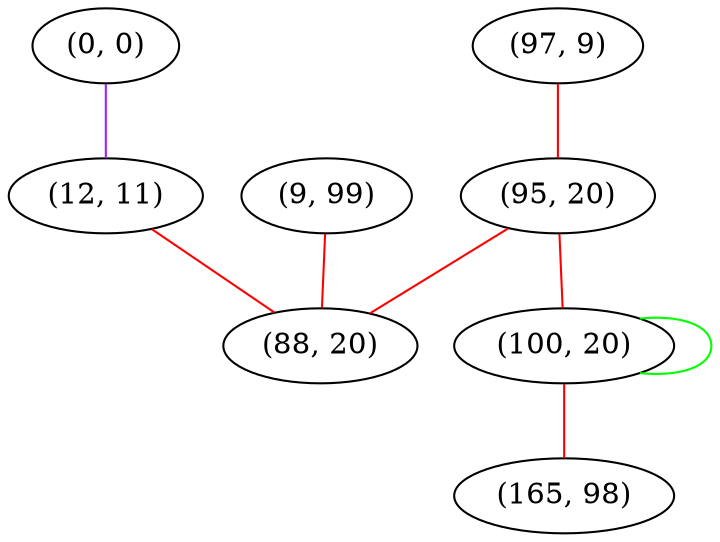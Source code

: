 graph "" {
"(0, 0)";
"(9, 99)";
"(97, 9)";
"(12, 11)";
"(95, 20)";
"(100, 20)";
"(165, 98)";
"(88, 20)";
"(0, 0)" -- "(12, 11)"  [color=purple, key=0, weight=4];
"(9, 99)" -- "(88, 20)"  [color=red, key=0, weight=1];
"(97, 9)" -- "(95, 20)"  [color=red, key=0, weight=1];
"(12, 11)" -- "(88, 20)"  [color=red, key=0, weight=1];
"(95, 20)" -- "(100, 20)"  [color=red, key=0, weight=1];
"(95, 20)" -- "(88, 20)"  [color=red, key=0, weight=1];
"(100, 20)" -- "(100, 20)"  [color=green, key=0, weight=2];
"(100, 20)" -- "(165, 98)"  [color=red, key=0, weight=1];
}
